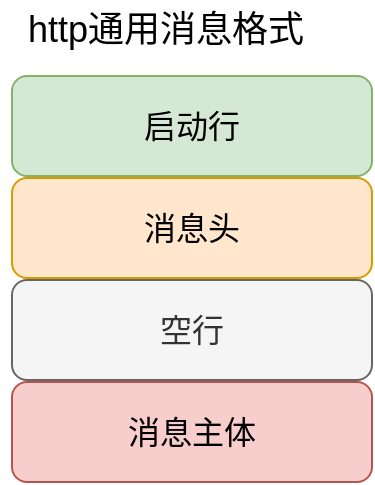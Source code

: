 <mxfile version="26.1.0">
  <diagram name="第 1 页" id="XchaJg4QUuztKgwZL8rj">
    <mxGraphModel dx="868" dy="657" grid="0" gridSize="10" guides="1" tooltips="1" connect="1" arrows="1" fold="1" page="1" pageScale="1" pageWidth="827" pageHeight="1169" math="0" shadow="0">
      <root>
        <mxCell id="0" />
        <mxCell id="1" parent="0" />
        <mxCell id="gVpWwuIYfs0jvD3xBLhP-2" value="&lt;font style=&quot;font-size: 16px;&quot;&gt;启动行&lt;/font&gt;" style="rounded=1;whiteSpace=wrap;html=1;fillColor=#d5e8d4;strokeColor=#82b366;" vertex="1" parent="1">
          <mxGeometry x="35" y="331" width="180" height="50" as="geometry" />
        </mxCell>
        <mxCell id="gVpWwuIYfs0jvD3xBLhP-3" value="&lt;font style=&quot;font-size: 16px;&quot;&gt;消息头&lt;/font&gt;" style="rounded=1;whiteSpace=wrap;html=1;fillColor=#ffe6cc;strokeColor=#d79b00;" vertex="1" parent="1">
          <mxGeometry x="35" y="382" width="180" height="50" as="geometry" />
        </mxCell>
        <mxCell id="gVpWwuIYfs0jvD3xBLhP-4" value="&lt;font style=&quot;font-size: 16px;&quot;&gt;空行&lt;/font&gt;" style="rounded=1;whiteSpace=wrap;html=1;fillColor=#f5f5f5;fontColor=#333333;strokeColor=#666666;" vertex="1" parent="1">
          <mxGeometry x="35" y="433" width="180" height="50" as="geometry" />
        </mxCell>
        <mxCell id="gVpWwuIYfs0jvD3xBLhP-5" value="&lt;font style=&quot;font-size: 16px;&quot;&gt;消息主体&lt;/font&gt;" style="rounded=1;whiteSpace=wrap;html=1;fillColor=#f8cecc;strokeColor=#b85450;" vertex="1" parent="1">
          <mxGeometry x="35" y="484" width="180" height="50" as="geometry" />
        </mxCell>
        <mxCell id="gVpWwuIYfs0jvD3xBLhP-7" value="&lt;font style=&quot;font-size: 18px;&quot;&gt;http通用消息格式&lt;/font&gt;" style="text;html=1;align=center;verticalAlign=middle;whiteSpace=wrap;rounded=0;" vertex="1" parent="1">
          <mxGeometry x="29" y="293" width="166" height="30" as="geometry" />
        </mxCell>
      </root>
    </mxGraphModel>
  </diagram>
</mxfile>
